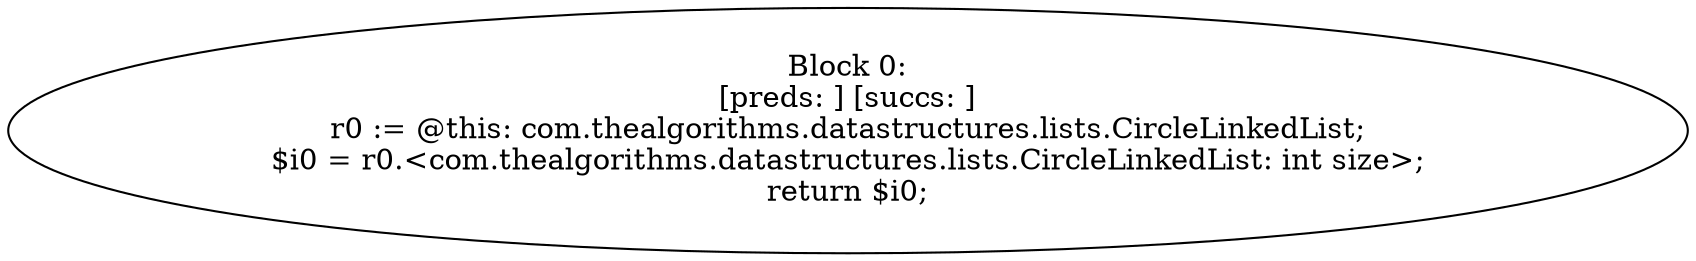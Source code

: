 digraph "unitGraph" {
    "Block 0:
[preds: ] [succs: ]
r0 := @this: com.thealgorithms.datastructures.lists.CircleLinkedList;
$i0 = r0.<com.thealgorithms.datastructures.lists.CircleLinkedList: int size>;
return $i0;
"
}
